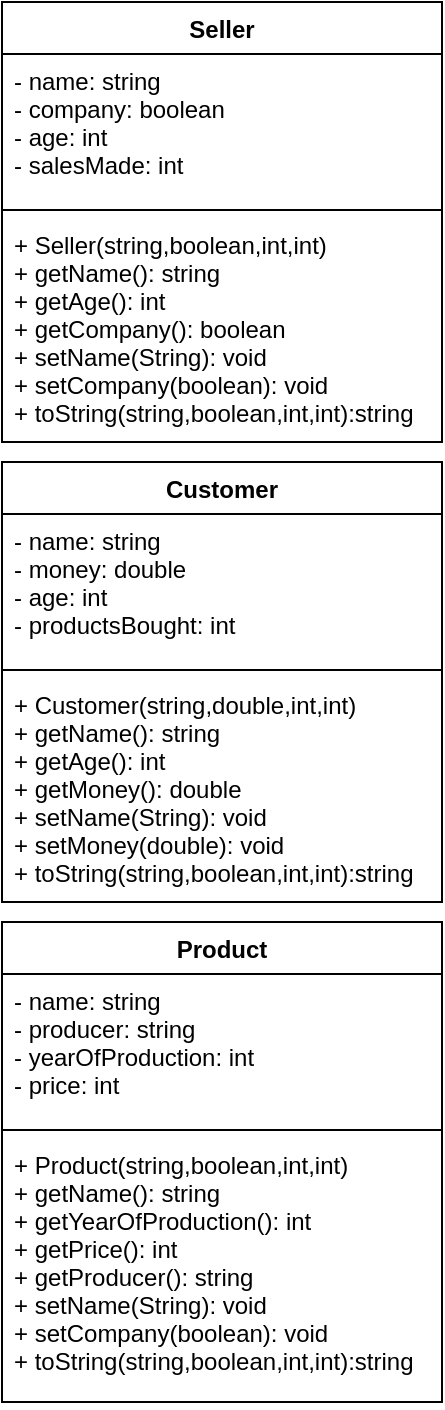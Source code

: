 <mxfile version="15.8.7" type="device"><diagram id="G3IBzt2KYoWR-gtQQdbB" name="Page-1"><mxGraphModel dx="269" dy="584" grid="1" gridSize="10" guides="1" tooltips="1" connect="1" arrows="1" fold="1" page="0" pageScale="1" pageWidth="827" pageHeight="1169" math="0" shadow="0"><root><mxCell id="0"/><mxCell id="1" parent="0"/><mxCell id="0zIlRbKksJfv6DTJuQr2-9" value="Seller" style="swimlane;fontStyle=1;align=center;verticalAlign=top;childLayout=stackLayout;horizontal=1;startSize=26;horizontalStack=0;resizeParent=1;resizeParentMax=0;resizeLast=0;collapsible=1;marginBottom=0;" vertex="1" parent="1"><mxGeometry x="80" y="90" width="220" height="220" as="geometry"/></mxCell><mxCell id="0zIlRbKksJfv6DTJuQr2-10" value="- name: string&#10;- company: boolean&#10;- age: int&#10;- salesMade: int" style="text;strokeColor=none;fillColor=none;align=left;verticalAlign=top;spacingLeft=4;spacingRight=4;overflow=hidden;rotatable=0;points=[[0,0.5],[1,0.5]];portConstraint=eastwest;" vertex="1" parent="0zIlRbKksJfv6DTJuQr2-9"><mxGeometry y="26" width="220" height="74" as="geometry"/></mxCell><mxCell id="0zIlRbKksJfv6DTJuQr2-11" value="" style="line;strokeWidth=1;fillColor=none;align=left;verticalAlign=middle;spacingTop=-1;spacingLeft=3;spacingRight=3;rotatable=0;labelPosition=right;points=[];portConstraint=eastwest;" vertex="1" parent="0zIlRbKksJfv6DTJuQr2-9"><mxGeometry y="100" width="220" height="8" as="geometry"/></mxCell><mxCell id="0zIlRbKksJfv6DTJuQr2-12" value="+ Seller(string,boolean,int,int)&#10;+ getName(): string&#10;+ getAge(): int&#10;+ getCompany(): boolean&#10;+ setName(String): void&#10;+ setCompany(boolean): void&#10;+ toString(string,boolean,int,int):string" style="text;strokeColor=none;fillColor=none;align=left;verticalAlign=top;spacingLeft=4;spacingRight=4;overflow=hidden;rotatable=0;points=[[0,0.5],[1,0.5]];portConstraint=eastwest;" vertex="1" parent="0zIlRbKksJfv6DTJuQr2-9"><mxGeometry y="108" width="220" height="112" as="geometry"/></mxCell><mxCell id="0zIlRbKksJfv6DTJuQr2-13" value="Customer" style="swimlane;fontStyle=1;align=center;verticalAlign=top;childLayout=stackLayout;horizontal=1;startSize=26;horizontalStack=0;resizeParent=1;resizeParentMax=0;resizeLast=0;collapsible=1;marginBottom=0;" vertex="1" parent="1"><mxGeometry x="80" y="320" width="220" height="220" as="geometry"/></mxCell><mxCell id="0zIlRbKksJfv6DTJuQr2-14" value="- name: string&#10;- money: double&#10;- age: int&#10;- productsBought: int" style="text;strokeColor=none;fillColor=none;align=left;verticalAlign=top;spacingLeft=4;spacingRight=4;overflow=hidden;rotatable=0;points=[[0,0.5],[1,0.5]];portConstraint=eastwest;" vertex="1" parent="0zIlRbKksJfv6DTJuQr2-13"><mxGeometry y="26" width="220" height="74" as="geometry"/></mxCell><mxCell id="0zIlRbKksJfv6DTJuQr2-15" value="" style="line;strokeWidth=1;fillColor=none;align=left;verticalAlign=middle;spacingTop=-1;spacingLeft=3;spacingRight=3;rotatable=0;labelPosition=right;points=[];portConstraint=eastwest;" vertex="1" parent="0zIlRbKksJfv6DTJuQr2-13"><mxGeometry y="100" width="220" height="8" as="geometry"/></mxCell><mxCell id="0zIlRbKksJfv6DTJuQr2-16" value="+ Customer(string,double,int,int)&#10;+ getName(): string&#10;+ getAge(): int&#10;+ getMoney(): double&#10;+ setName(String): void&#10;+ setMoney(double): void&#10;+ toString(string,boolean,int,int):string" style="text;strokeColor=none;fillColor=none;align=left;verticalAlign=top;spacingLeft=4;spacingRight=4;overflow=hidden;rotatable=0;points=[[0,0.5],[1,0.5]];portConstraint=eastwest;" vertex="1" parent="0zIlRbKksJfv6DTJuQr2-13"><mxGeometry y="108" width="220" height="112" as="geometry"/></mxCell><mxCell id="0zIlRbKksJfv6DTJuQr2-17" value="Product" style="swimlane;fontStyle=1;align=center;verticalAlign=top;childLayout=stackLayout;horizontal=1;startSize=26;horizontalStack=0;resizeParent=1;resizeParentMax=0;resizeLast=0;collapsible=1;marginBottom=0;" vertex="1" parent="1"><mxGeometry x="80" y="550" width="220" height="240" as="geometry"/></mxCell><mxCell id="0zIlRbKksJfv6DTJuQr2-18" value="- name: string&#10;- producer: string&#10;- yearOfProduction: int&#10;- price: int" style="text;strokeColor=none;fillColor=none;align=left;verticalAlign=top;spacingLeft=4;spacingRight=4;overflow=hidden;rotatable=0;points=[[0,0.5],[1,0.5]];portConstraint=eastwest;" vertex="1" parent="0zIlRbKksJfv6DTJuQr2-17"><mxGeometry y="26" width="220" height="74" as="geometry"/></mxCell><mxCell id="0zIlRbKksJfv6DTJuQr2-19" value="" style="line;strokeWidth=1;fillColor=none;align=left;verticalAlign=middle;spacingTop=-1;spacingLeft=3;spacingRight=3;rotatable=0;labelPosition=right;points=[];portConstraint=eastwest;" vertex="1" parent="0zIlRbKksJfv6DTJuQr2-17"><mxGeometry y="100" width="220" height="8" as="geometry"/></mxCell><mxCell id="0zIlRbKksJfv6DTJuQr2-20" value="+ Product(string,boolean,int,int)&#10;+ getName(): string&#10;+ getYearOfProduction(): int&#10;+ getPrice(): int&#10;+ getProducer(): string&#10;+ setName(String): void&#10;+ setCompany(boolean): void&#10;+ toString(string,boolean,int,int):string" style="text;strokeColor=none;fillColor=none;align=left;verticalAlign=top;spacingLeft=4;spacingRight=4;overflow=hidden;rotatable=0;points=[[0,0.5],[1,0.5]];portConstraint=eastwest;" vertex="1" parent="0zIlRbKksJfv6DTJuQr2-17"><mxGeometry y="108" width="220" height="132" as="geometry"/></mxCell></root></mxGraphModel></diagram></mxfile>